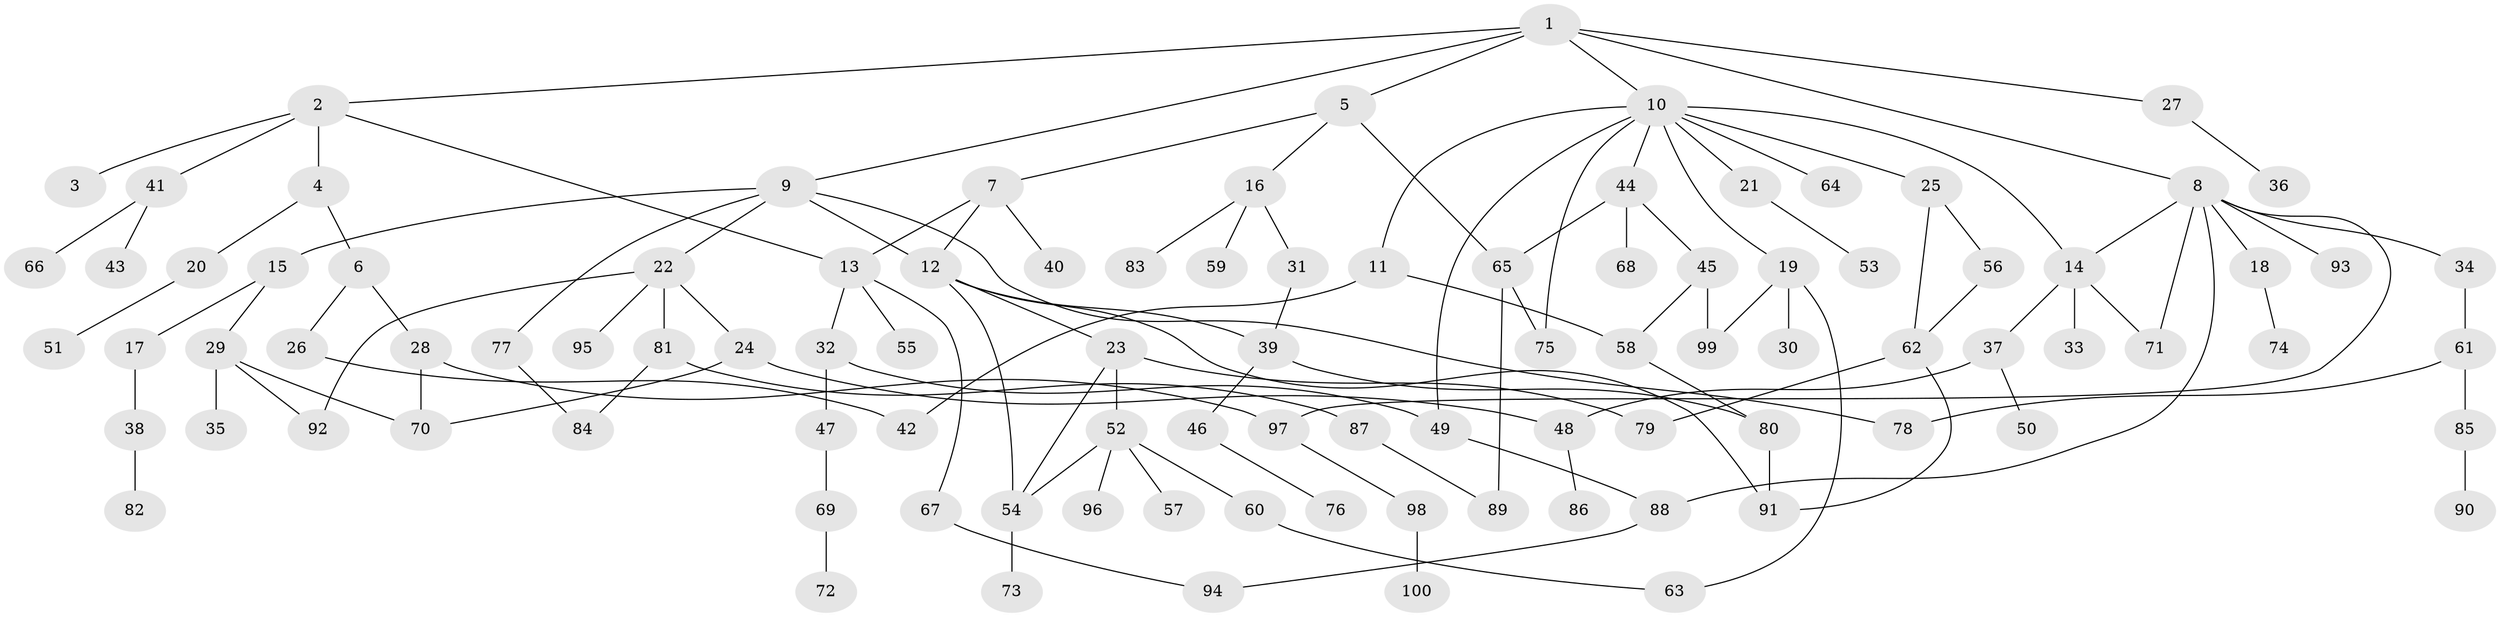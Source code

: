 // Generated by graph-tools (version 1.1) at 2025/34/03/09/25 02:34:09]
// undirected, 100 vertices, 128 edges
graph export_dot {
graph [start="1"]
  node [color=gray90,style=filled];
  1;
  2;
  3;
  4;
  5;
  6;
  7;
  8;
  9;
  10;
  11;
  12;
  13;
  14;
  15;
  16;
  17;
  18;
  19;
  20;
  21;
  22;
  23;
  24;
  25;
  26;
  27;
  28;
  29;
  30;
  31;
  32;
  33;
  34;
  35;
  36;
  37;
  38;
  39;
  40;
  41;
  42;
  43;
  44;
  45;
  46;
  47;
  48;
  49;
  50;
  51;
  52;
  53;
  54;
  55;
  56;
  57;
  58;
  59;
  60;
  61;
  62;
  63;
  64;
  65;
  66;
  67;
  68;
  69;
  70;
  71;
  72;
  73;
  74;
  75;
  76;
  77;
  78;
  79;
  80;
  81;
  82;
  83;
  84;
  85;
  86;
  87;
  88;
  89;
  90;
  91;
  92;
  93;
  94;
  95;
  96;
  97;
  98;
  99;
  100;
  1 -- 2;
  1 -- 5;
  1 -- 8;
  1 -- 9;
  1 -- 10;
  1 -- 27;
  2 -- 3;
  2 -- 4;
  2 -- 41;
  2 -- 13;
  4 -- 6;
  4 -- 20;
  5 -- 7;
  5 -- 16;
  5 -- 65;
  6 -- 26;
  6 -- 28;
  7 -- 12;
  7 -- 13;
  7 -- 40;
  8 -- 14;
  8 -- 18;
  8 -- 34;
  8 -- 93;
  8 -- 97;
  8 -- 88;
  8 -- 71;
  9 -- 15;
  9 -- 22;
  9 -- 77;
  9 -- 78;
  9 -- 12;
  10 -- 11;
  10 -- 19;
  10 -- 21;
  10 -- 25;
  10 -- 44;
  10 -- 64;
  10 -- 75;
  10 -- 49;
  10 -- 14;
  11 -- 58;
  11 -- 42;
  12 -- 23;
  12 -- 91;
  12 -- 39;
  12 -- 54;
  13 -- 32;
  13 -- 55;
  13 -- 67;
  14 -- 33;
  14 -- 37;
  14 -- 71;
  15 -- 17;
  15 -- 29;
  16 -- 31;
  16 -- 59;
  16 -- 83;
  17 -- 38;
  18 -- 74;
  19 -- 30;
  19 -- 63;
  19 -- 99;
  20 -- 51;
  21 -- 53;
  22 -- 24;
  22 -- 81;
  22 -- 92;
  22 -- 95;
  23 -- 52;
  23 -- 79;
  23 -- 54;
  24 -- 48;
  24 -- 70;
  25 -- 56;
  25 -- 62;
  26 -- 42;
  27 -- 36;
  28 -- 70;
  28 -- 97;
  29 -- 35;
  29 -- 70;
  29 -- 92;
  31 -- 39;
  32 -- 47;
  32 -- 49;
  34 -- 61;
  37 -- 48;
  37 -- 50;
  38 -- 82;
  39 -- 46;
  39 -- 80;
  41 -- 43;
  41 -- 66;
  44 -- 45;
  44 -- 65;
  44 -- 68;
  45 -- 58;
  45 -- 99;
  46 -- 76;
  47 -- 69;
  48 -- 86;
  49 -- 88;
  52 -- 54;
  52 -- 57;
  52 -- 60;
  52 -- 96;
  54 -- 73;
  56 -- 62;
  58 -- 80;
  60 -- 63;
  61 -- 78;
  61 -- 85;
  62 -- 91;
  62 -- 79;
  65 -- 75;
  65 -- 89;
  67 -- 94;
  69 -- 72;
  77 -- 84;
  80 -- 91;
  81 -- 84;
  81 -- 87;
  85 -- 90;
  87 -- 89;
  88 -- 94;
  97 -- 98;
  98 -- 100;
}
